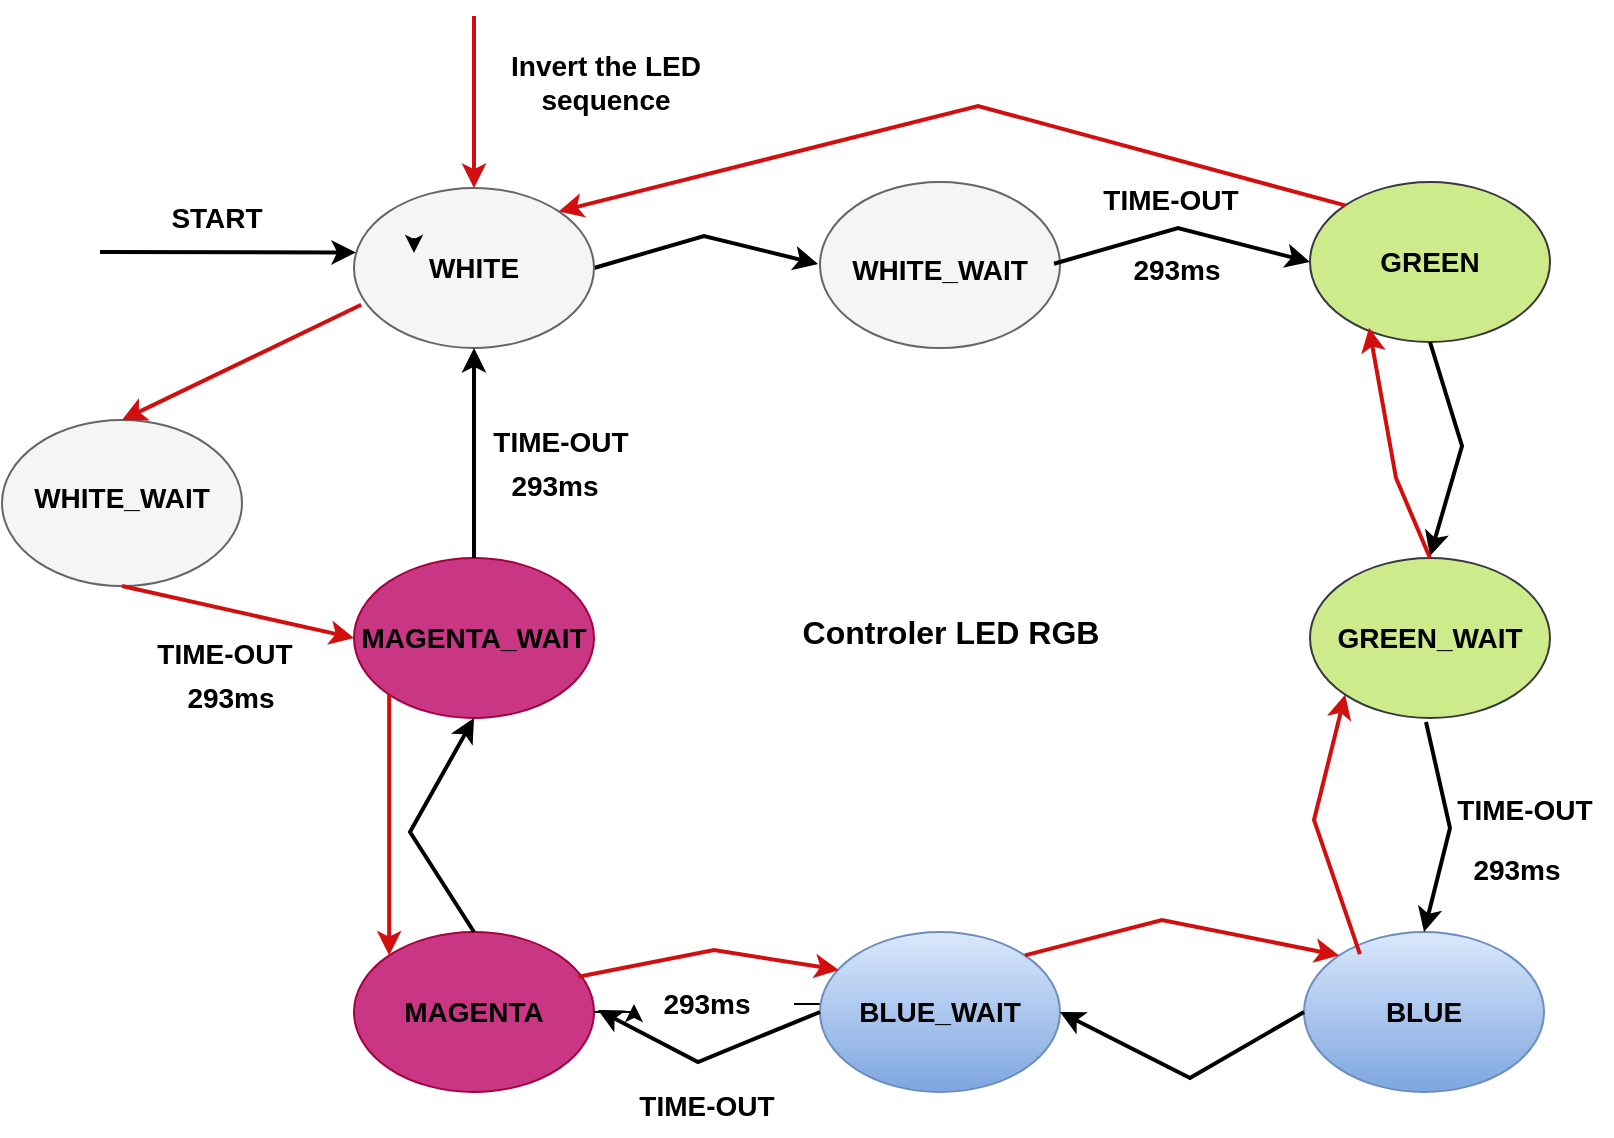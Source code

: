 <mxfile version="25.0.2">
  <diagram name="Pagină-1" id="TcodfHyN6SmUL0LaJ6Ek">
    <mxGraphModel dx="1500" dy="1024" grid="0" gridSize="10" guides="1" tooltips="1" connect="1" arrows="1" fold="1" page="1" pageScale="1" pageWidth="1169" pageHeight="827" background="#ffffff" math="0" shadow="0">
      <root>
        <mxCell id="0" />
        <mxCell id="1" parent="0" />
        <mxCell id="0WRwXrurPnLPy8FA2Ccs-5" value="" style="ellipse;whiteSpace=wrap;html=1;fillColor=#f5f5f5;strokeColor=#666666;fontColor=#333333;" parent="1" vertex="1">
          <mxGeometry x="542" y="100" width="120" height="83" as="geometry" />
        </mxCell>
        <mxCell id="0WRwXrurPnLPy8FA2Ccs-40" value="" style="edgeStyle=orthogonalEdgeStyle;rounded=0;orthogonalLoop=1;jettySize=auto;html=1;exitX=1;exitY=0.5;exitDx=0;exitDy=0;" parent="1" source="o3qul6ePy4JUyelCJQQg-4" target="0WRwXrurPnLPy8FA2Ccs-17" edge="1">
          <mxGeometry relative="1" as="geometry">
            <mxPoint x="429" y="515" as="sourcePoint" />
          </mxGeometry>
        </mxCell>
        <mxCell id="0WRwXrurPnLPy8FA2Ccs-7" value="" style="ellipse;whiteSpace=wrap;html=1;fillColor=#c93684;strokeColor=#A50040;fontColor=#ffffff;" parent="1" vertex="1">
          <mxGeometry x="309" y="475" width="120" height="80" as="geometry" />
        </mxCell>
        <mxCell id="0WRwXrurPnLPy8FA2Ccs-9" value="WHITE_WAIT" style="text;html=1;align=center;verticalAlign=middle;whiteSpace=wrap;rounded=0;fillColor=none;fontColor=#000000;fontSize=14;fontStyle=1" parent="1" vertex="1">
          <mxGeometry x="572" y="129" width="60" height="30" as="geometry" />
        </mxCell>
        <mxCell id="0WRwXrurPnLPy8FA2Ccs-17" value="" style="ellipse;whiteSpace=wrap;html=1;fillColor=#dae8fc;strokeColor=#6c8ebf;gradientColor=#7ea6e0;" parent="1" vertex="1">
          <mxGeometry x="542" y="475" width="120" height="80" as="geometry" />
        </mxCell>
        <mxCell id="0WRwXrurPnLPy8FA2Ccs-18" value="BLUE_WAIT" style="text;html=1;align=center;verticalAlign=middle;whiteSpace=wrap;rounded=0;fillColor=none;fontColor=#000000;fontSize=14;fontStyle=1" parent="1" vertex="1">
          <mxGeometry x="572" y="500" width="60" height="30" as="geometry" />
        </mxCell>
        <mxCell id="0WRwXrurPnLPy8FA2Ccs-19" value="MAGENTA" style="text;html=1;align=center;verticalAlign=middle;whiteSpace=wrap;rounded=0;fillColor=none;fontColor=#000000;fontSize=14;fontStyle=1" parent="1" vertex="1">
          <mxGeometry x="339" y="500" width="60" height="30" as="geometry" />
        </mxCell>
        <mxCell id="0WRwXrurPnLPy8FA2Ccs-20" value="" style="ellipse;whiteSpace=wrap;html=1;fillColor=#c93684;strokeColor=#A50040;fontColor=#ffffff;" parent="1" vertex="1">
          <mxGeometry x="309" y="288" width="120" height="80" as="geometry" />
        </mxCell>
        <mxCell id="0WRwXrurPnLPy8FA2Ccs-21" value="MAGENTA_WAIT" style="text;html=1;align=center;verticalAlign=middle;whiteSpace=wrap;rounded=0;fillColor=none;fontColor=#000000;fontSize=14;fontStyle=1" parent="1" vertex="1">
          <mxGeometry x="339" y="313" width="60" height="30" as="geometry" />
        </mxCell>
        <mxCell id="0WRwXrurPnLPy8FA2Ccs-26" value="" style="endArrow=classic;html=1;rounded=0;strokeColor=#000000;strokeWidth=2;exitX=1;exitY=0.5;exitDx=0;exitDy=0;" parent="1" source="0WRwXrurPnLPy8FA2Ccs-1" edge="1">
          <mxGeometry width="50" height="50" relative="1" as="geometry">
            <mxPoint x="441" y="73" as="sourcePoint" />
            <mxPoint x="541" y="141" as="targetPoint" />
            <Array as="points">
              <mxPoint x="484" y="127" />
            </Array>
          </mxGeometry>
        </mxCell>
        <mxCell id="0WRwXrurPnLPy8FA2Ccs-27" value="" style="endArrow=classic;html=1;rounded=0;strokeColor=#000000;strokeWidth=2;entryX=0;entryY=0.5;entryDx=0;entryDy=0;" parent="1" target="0WRwXrurPnLPy8FA2Ccs-8" edge="1">
          <mxGeometry width="50" height="50" relative="1" as="geometry">
            <mxPoint x="659" y="140.87" as="sourcePoint" />
            <mxPoint x="706" y="177" as="targetPoint" />
            <Array as="points">
              <mxPoint x="721" y="123" />
            </Array>
          </mxGeometry>
        </mxCell>
        <mxCell id="0WRwXrurPnLPy8FA2Ccs-29" value="TIME-OUT" style="text;html=1;align=center;verticalAlign=middle;whiteSpace=wrap;rounded=0;fillColor=none;fontColor=#000000;fontSize=14;fontStyle=1" parent="1" vertex="1">
          <mxGeometry x="674" y="94" width="87" height="30" as="geometry" />
        </mxCell>
        <mxCell id="0WRwXrurPnLPy8FA2Ccs-31" value="" style="group;rotation=90;" parent="1" vertex="1" connectable="0">
          <mxGeometry x="182" y="103" width="247" height="164" as="geometry" />
        </mxCell>
        <mxCell id="0WRwXrurPnLPy8FA2Ccs-1" value="" style="ellipse;whiteSpace=wrap;html=1;fillColor=#f5f5f5;strokeColor=#666666;fontColor=#333333;" parent="0WRwXrurPnLPy8FA2Ccs-31" vertex="1">
          <mxGeometry x="127" width="120" height="80" as="geometry" />
        </mxCell>
        <mxCell id="0WRwXrurPnLPy8FA2Ccs-2" value="WHITE" style="text;html=1;align=center;verticalAlign=middle;whiteSpace=wrap;rounded=0;fillColor=none;fontColor=#000000;fontSize=14;fontStyle=1" parent="0WRwXrurPnLPy8FA2Ccs-31" vertex="1">
          <mxGeometry x="157" y="25" width="60" height="30.0" as="geometry" />
        </mxCell>
        <mxCell id="0WRwXrurPnLPy8FA2Ccs-25" value="" style="endArrow=classic;html=1;rounded=0;entryX=0.008;entryY=0.403;entryDx=0;entryDy=0;entryPerimeter=0;strokeColor=#000000;strokeWidth=2;" parent="0WRwXrurPnLPy8FA2Ccs-31" target="0WRwXrurPnLPy8FA2Ccs-1" edge="1">
          <mxGeometry width="50" height="50" relative="1" as="geometry">
            <mxPoint y="32.0" as="sourcePoint" />
            <mxPoint x="461" y="247.0" as="targetPoint" />
          </mxGeometry>
        </mxCell>
        <mxCell id="0WRwXrurPnLPy8FA2Ccs-32" style="edgeStyle=orthogonalEdgeStyle;rounded=0;orthogonalLoop=1;jettySize=auto;html=1;exitX=0;exitY=0;exitDx=0;exitDy=0;entryX=0;entryY=0.25;entryDx=0;entryDy=0;" parent="0WRwXrurPnLPy8FA2Ccs-31" source="0WRwXrurPnLPy8FA2Ccs-2" target="0WRwXrurPnLPy8FA2Ccs-2" edge="1">
          <mxGeometry relative="1" as="geometry" />
        </mxCell>
        <mxCell id="o3qul6ePy4JUyelCJQQg-6" value="" style="endArrow=classic;html=1;rounded=0;entryX=0.5;entryY=0;entryDx=0;entryDy=0;strokeColor=#d20f0f;strokeWidth=2;" edge="1" parent="0WRwXrurPnLPy8FA2Ccs-31" target="0WRwXrurPnLPy8FA2Ccs-1">
          <mxGeometry width="50" height="50" relative="1" as="geometry">
            <mxPoint x="187" y="-86" as="sourcePoint" />
            <mxPoint x="148.5" y="-66" as="targetPoint" />
          </mxGeometry>
        </mxCell>
        <mxCell id="0WRwXrurPnLPy8FA2Ccs-33" value="" style="group" parent="1" vertex="1" connectable="0">
          <mxGeometry x="787" y="100" width="120" height="268" as="geometry" />
        </mxCell>
        <mxCell id="0WRwXrurPnLPy8FA2Ccs-8" value="" style="ellipse;whiteSpace=wrap;html=1;fillColor=#cdeb8b;strokeColor=#36393d;" parent="0WRwXrurPnLPy8FA2Ccs-33" vertex="1">
          <mxGeometry width="120" height="80" as="geometry" />
        </mxCell>
        <mxCell id="0WRwXrurPnLPy8FA2Ccs-10" value="GREEN" style="text;html=1;align=center;verticalAlign=middle;whiteSpace=wrap;rounded=0;fillColor=none;fontColor=#000000;fontSize=14;fontStyle=1" parent="0WRwXrurPnLPy8FA2Ccs-33" vertex="1">
          <mxGeometry x="30" y="25" width="60" height="30" as="geometry" />
        </mxCell>
        <mxCell id="0WRwXrurPnLPy8FA2Ccs-11" value="" style="ellipse;whiteSpace=wrap;html=1;fillColor=#cdeb8b;strokeColor=#36393d;" parent="0WRwXrurPnLPy8FA2Ccs-33" vertex="1">
          <mxGeometry y="188" width="120" height="80" as="geometry" />
        </mxCell>
        <mxCell id="0WRwXrurPnLPy8FA2Ccs-12" value="GREEN_WAIT" style="text;html=1;align=center;verticalAlign=middle;whiteSpace=wrap;rounded=0;fillColor=none;fontColor=#000000;fontSize=14;fontStyle=1" parent="0WRwXrurPnLPy8FA2Ccs-33" vertex="1">
          <mxGeometry x="30" y="213" width="60" height="30" as="geometry" />
        </mxCell>
        <mxCell id="0WRwXrurPnLPy8FA2Ccs-30" value="" style="endArrow=classic;html=1;rounded=0;strokeColor=#000000;strokeWidth=2;exitX=0.5;exitY=1;exitDx=0;exitDy=0;" parent="0WRwXrurPnLPy8FA2Ccs-33" source="0WRwXrurPnLPy8FA2Ccs-8" edge="1">
          <mxGeometry width="50" height="50" relative="1" as="geometry">
            <mxPoint x="-206" y="186.75" as="sourcePoint" />
            <mxPoint x="60" y="187" as="targetPoint" />
            <Array as="points">
              <mxPoint x="76" y="132" />
            </Array>
          </mxGeometry>
        </mxCell>
        <mxCell id="o3qul6ePy4JUyelCJQQg-20" value="" style="endArrow=classic;html=1;rounded=0;entryX=0.246;entryY=0.911;entryDx=0;entryDy=0;strokeColor=#d20f0f;strokeWidth=2;exitX=0.5;exitY=0;exitDx=0;exitDy=0;entryPerimeter=0;" edge="1" parent="0WRwXrurPnLPy8FA2Ccs-33" source="0WRwXrurPnLPy8FA2Ccs-11" target="0WRwXrurPnLPy8FA2Ccs-8">
          <mxGeometry width="50" height="50" relative="1" as="geometry">
            <mxPoint x="35" y="396" as="sourcePoint" />
            <mxPoint x="28" y="266" as="targetPoint" />
            <Array as="points">
              <mxPoint x="43" y="148" />
            </Array>
          </mxGeometry>
        </mxCell>
        <mxCell id="0WRwXrurPnLPy8FA2Ccs-34" value="" style="group" parent="1" vertex="1" connectable="0">
          <mxGeometry x="784" y="475" width="120" height="80" as="geometry" />
        </mxCell>
        <mxCell id="0WRwXrurPnLPy8FA2Ccs-6" value="" style="ellipse;whiteSpace=wrap;html=1;fillColor=#dae8fc;strokeColor=#6c8ebf;gradientColor=#7ea6e0;" parent="0WRwXrurPnLPy8FA2Ccs-34" vertex="1">
          <mxGeometry width="120" height="80" as="geometry" />
        </mxCell>
        <mxCell id="0WRwXrurPnLPy8FA2Ccs-16" value="BLUE" style="text;html=1;align=center;verticalAlign=middle;whiteSpace=wrap;rounded=0;fillColor=none;fontColor=#000000;fontSize=14;fontStyle=1" parent="0WRwXrurPnLPy8FA2Ccs-34" vertex="1">
          <mxGeometry x="30" y="25" width="60" height="30" as="geometry" />
        </mxCell>
        <mxCell id="0WRwXrurPnLPy8FA2Ccs-36" value="" style="endArrow=classic;html=1;rounded=0;strokeColor=#000000;strokeWidth=2;entryX=0.5;entryY=0;entryDx=0;entryDy=0;" parent="1" target="0WRwXrurPnLPy8FA2Ccs-6" edge="1">
          <mxGeometry width="50" height="50" relative="1" as="geometry">
            <mxPoint x="845" y="370" as="sourcePoint" />
            <mxPoint x="907" y="443" as="targetPoint" />
            <Array as="points">
              <mxPoint x="857" y="423" />
            </Array>
          </mxGeometry>
        </mxCell>
        <mxCell id="0WRwXrurPnLPy8FA2Ccs-37" value="TIME-OUT" style="text;html=1;align=center;verticalAlign=middle;whiteSpace=wrap;rounded=0;fillColor=none;fontColor=#000000;fontSize=14;fontStyle=1" parent="1" vertex="1">
          <mxGeometry x="851" y="399" width="87" height="30" as="geometry" />
        </mxCell>
        <mxCell id="0WRwXrurPnLPy8FA2Ccs-38" value="" style="endArrow=classic;html=1;rounded=0;strokeColor=#000000;strokeWidth=2;entryX=1;entryY=0.5;entryDx=0;entryDy=0;exitX=0;exitY=0.5;exitDx=0;exitDy=0;" parent="1" source="0WRwXrurPnLPy8FA2Ccs-6" target="0WRwXrurPnLPy8FA2Ccs-17" edge="1">
          <mxGeometry width="50" height="50" relative="1" as="geometry">
            <mxPoint x="855" y="380" as="sourcePoint" />
            <mxPoint x="854" y="485" as="targetPoint" />
            <Array as="points">
              <mxPoint x="727" y="548" />
            </Array>
          </mxGeometry>
        </mxCell>
        <mxCell id="0WRwXrurPnLPy8FA2Ccs-39" value="" style="endArrow=classic;html=1;rounded=0;strokeColor=#000000;strokeWidth=2;exitX=0;exitY=0.5;exitDx=0;exitDy=0;" parent="1" source="0WRwXrurPnLPy8FA2Ccs-17" edge="1">
          <mxGeometry width="50" height="50" relative="1" as="geometry">
            <mxPoint x="547" y="514.38" as="sourcePoint" />
            <mxPoint x="431" y="514" as="targetPoint" />
            <Array as="points">
              <mxPoint x="481" y="540" />
            </Array>
          </mxGeometry>
        </mxCell>
        <mxCell id="0WRwXrurPnLPy8FA2Ccs-41" value="TIME-OUT" style="text;html=1;align=center;verticalAlign=middle;whiteSpace=wrap;rounded=0;fillColor=none;fontColor=#000000;fontSize=14;fontStyle=1" parent="1" vertex="1">
          <mxGeometry x="442" y="547" width="87" height="30" as="geometry" />
        </mxCell>
        <mxCell id="0WRwXrurPnLPy8FA2Ccs-42" value="START" style="text;html=1;align=center;verticalAlign=middle;whiteSpace=wrap;rounded=0;fillColor=none;fontColor=#000000;fontSize=14;fontStyle=1" parent="1" vertex="1">
          <mxGeometry x="197" y="103" width="87" height="30" as="geometry" />
        </mxCell>
        <mxCell id="0WRwXrurPnLPy8FA2Ccs-43" value="" style="endArrow=classic;html=1;rounded=0;strokeColor=#000000;strokeWidth=2;entryX=0.5;entryY=1;entryDx=0;entryDy=0;exitX=0.5;exitY=0;exitDx=0;exitDy=0;" parent="1" source="0WRwXrurPnLPy8FA2Ccs-20" target="0WRwXrurPnLPy8FA2Ccs-1" edge="1">
          <mxGeometry width="50" height="50" relative="1" as="geometry">
            <mxPoint x="794" y="525" as="sourcePoint" />
            <mxPoint x="672" y="525" as="targetPoint" />
          </mxGeometry>
        </mxCell>
        <mxCell id="0WRwXrurPnLPy8FA2Ccs-44" value="" style="endArrow=classic;html=1;rounded=0;strokeColor=#000000;strokeWidth=2;entryX=0.5;entryY=1;entryDx=0;entryDy=0;exitX=0.5;exitY=0;exitDx=0;exitDy=0;" parent="1" source="0WRwXrurPnLPy8FA2Ccs-7" target="0WRwXrurPnLPy8FA2Ccs-20" edge="1">
          <mxGeometry width="50" height="50" relative="1" as="geometry">
            <mxPoint x="804" y="535" as="sourcePoint" />
            <mxPoint x="682" y="535" as="targetPoint" />
            <Array as="points">
              <mxPoint x="337" y="425" />
            </Array>
          </mxGeometry>
        </mxCell>
        <mxCell id="o3qul6ePy4JUyelCJQQg-2" value="293ms" style="text;html=1;align=center;verticalAlign=middle;whiteSpace=wrap;rounded=0;fillColor=none;fontColor=#000000;fontSize=14;fontStyle=1" vertex="1" parent="1">
          <mxGeometry x="677" y="129" width="87" height="30" as="geometry" />
        </mxCell>
        <mxCell id="o3qul6ePy4JUyelCJQQg-3" value="293ms" style="text;html=1;align=center;verticalAlign=middle;whiteSpace=wrap;rounded=0;fillColor=none;fontColor=#000000;fontSize=14;fontStyle=1" vertex="1" parent="1">
          <mxGeometry x="847" y="429" width="87" height="30" as="geometry" />
        </mxCell>
        <mxCell id="o3qul6ePy4JUyelCJQQg-5" value="" style="edgeStyle=orthogonalEdgeStyle;rounded=0;orthogonalLoop=1;jettySize=auto;html=1;exitX=1;exitY=0.5;exitDx=0;exitDy=0;" edge="1" parent="1" source="0WRwXrurPnLPy8FA2Ccs-7" target="o3qul6ePy4JUyelCJQQg-4">
          <mxGeometry relative="1" as="geometry">
            <mxPoint x="429" y="515" as="sourcePoint" />
            <mxPoint x="542" y="515" as="targetPoint" />
          </mxGeometry>
        </mxCell>
        <mxCell id="o3qul6ePy4JUyelCJQQg-4" value="293ms" style="text;html=1;align=center;verticalAlign=middle;whiteSpace=wrap;rounded=0;fillColor=none;fontColor=#000000;fontSize=14;fontStyle=1" vertex="1" parent="1">
          <mxGeometry x="442" y="496" width="87" height="30" as="geometry" />
        </mxCell>
        <mxCell id="o3qul6ePy4JUyelCJQQg-8" value="&lt;font style=&quot;font-size: 14px;&quot; color=&quot;#000000&quot;&gt;&lt;b style=&quot;&quot;&gt;Invert the LED sequence&lt;/b&gt;&lt;/font&gt;" style="text;html=1;align=center;verticalAlign=middle;whiteSpace=wrap;rounded=0;" vertex="1" parent="1">
          <mxGeometry x="366" y="35" width="138" height="30" as="geometry" />
        </mxCell>
        <mxCell id="o3qul6ePy4JUyelCJQQg-9" value="" style="ellipse;whiteSpace=wrap;html=1;fillColor=#f5f5f5;strokeColor=#666666;fontColor=#333333;" vertex="1" parent="1">
          <mxGeometry x="133" y="219" width="120" height="83" as="geometry" />
        </mxCell>
        <mxCell id="o3qul6ePy4JUyelCJQQg-10" value="WHITE_WAIT" style="text;html=1;align=center;verticalAlign=middle;whiteSpace=wrap;rounded=0;fillColor=none;fontColor=#000000;fontSize=14;fontStyle=1" vertex="1" parent="1">
          <mxGeometry x="163" y="243" width="60" height="30" as="geometry" />
        </mxCell>
        <mxCell id="o3qul6ePy4JUyelCJQQg-11" value="" style="endArrow=classic;html=1;rounded=0;entryX=0.5;entryY=0;entryDx=0;entryDy=0;strokeColor=#d20f0f;strokeWidth=2;exitX=0.03;exitY=0.73;exitDx=0;exitDy=0;exitPerimeter=0;" edge="1" parent="1" source="0WRwXrurPnLPy8FA2Ccs-1" target="o3qul6ePy4JUyelCJQQg-9">
          <mxGeometry width="50" height="50" relative="1" as="geometry">
            <mxPoint x="379" y="27" as="sourcePoint" />
            <mxPoint x="379" y="113" as="targetPoint" />
          </mxGeometry>
        </mxCell>
        <mxCell id="o3qul6ePy4JUyelCJQQg-12" value="" style="endArrow=classic;html=1;rounded=0;entryX=0;entryY=0.5;entryDx=0;entryDy=0;strokeColor=#d20f0f;strokeWidth=2;exitX=0.5;exitY=1;exitDx=0;exitDy=0;" edge="1" parent="1" source="o3qul6ePy4JUyelCJQQg-9" target="0WRwXrurPnLPy8FA2Ccs-20">
          <mxGeometry width="50" height="50" relative="1" as="geometry">
            <mxPoint x="323" y="171" as="sourcePoint" />
            <mxPoint x="184" y="215" as="targetPoint" />
          </mxGeometry>
        </mxCell>
        <mxCell id="0WRwXrurPnLPy8FA2Ccs-45" value="TIME-OUT" style="text;html=1;align=center;verticalAlign=middle;whiteSpace=wrap;rounded=0;fillColor=none;fontColor=#000000;fontSize=14;fontStyle=1" parent="1" vertex="1">
          <mxGeometry x="369" y="215" width="87" height="30" as="geometry" />
        </mxCell>
        <mxCell id="o3qul6ePy4JUyelCJQQg-13" value="293ms" style="text;html=1;align=center;verticalAlign=middle;whiteSpace=wrap;rounded=0;fillColor=none;fontColor=#000000;fontSize=14;fontStyle=1" vertex="1" parent="1">
          <mxGeometry x="366" y="237" width="87" height="30" as="geometry" />
        </mxCell>
        <mxCell id="o3qul6ePy4JUyelCJQQg-14" value="TIME-OUT" style="text;html=1;align=center;verticalAlign=middle;whiteSpace=wrap;rounded=0;fillColor=none;fontColor=#000000;fontSize=14;fontStyle=1" vertex="1" parent="1">
          <mxGeometry x="201" y="321" width="87" height="30" as="geometry" />
        </mxCell>
        <mxCell id="o3qul6ePy4JUyelCJQQg-15" value="293ms" style="text;html=1;align=center;verticalAlign=middle;whiteSpace=wrap;rounded=0;fillColor=none;fontColor=#000000;fontSize=14;fontStyle=1" vertex="1" parent="1">
          <mxGeometry x="204" y="343" width="87" height="30" as="geometry" />
        </mxCell>
        <mxCell id="o3qul6ePy4JUyelCJQQg-16" value="" style="endArrow=classic;html=1;rounded=0;entryX=0;entryY=0;entryDx=0;entryDy=0;strokeColor=#d20f0f;strokeWidth=2;exitX=0;exitY=1;exitDx=0;exitDy=0;" edge="1" parent="1" source="0WRwXrurPnLPy8FA2Ccs-20" target="0WRwXrurPnLPy8FA2Ccs-7">
          <mxGeometry width="50" height="50" relative="1" as="geometry">
            <mxPoint x="323" y="171" as="sourcePoint" />
            <mxPoint x="203" y="229" as="targetPoint" />
          </mxGeometry>
        </mxCell>
        <mxCell id="o3qul6ePy4JUyelCJQQg-17" value="" style="endArrow=classic;html=1;rounded=0;entryX=0.079;entryY=0.237;entryDx=0;entryDy=0;strokeColor=#d20f0f;strokeWidth=2;exitX=0.935;exitY=0.28;exitDx=0;exitDy=0;entryPerimeter=0;exitPerimeter=0;" edge="1" parent="1" source="0WRwXrurPnLPy8FA2Ccs-7" target="0WRwXrurPnLPy8FA2Ccs-17">
          <mxGeometry width="50" height="50" relative="1" as="geometry">
            <mxPoint x="337" y="366" as="sourcePoint" />
            <mxPoint x="337" y="497" as="targetPoint" />
            <Array as="points">
              <mxPoint x="489" y="484" />
            </Array>
          </mxGeometry>
        </mxCell>
        <mxCell id="o3qul6ePy4JUyelCJQQg-18" value="" style="endArrow=classic;html=1;rounded=0;entryX=0;entryY=0;entryDx=0;entryDy=0;strokeColor=#d20f0f;strokeWidth=2;exitX=1;exitY=0;exitDx=0;exitDy=0;" edge="1" parent="1" source="0WRwXrurPnLPy8FA2Ccs-17" target="0WRwXrurPnLPy8FA2Ccs-6">
          <mxGeometry width="50" height="50" relative="1" as="geometry">
            <mxPoint x="431" y="507" as="sourcePoint" />
            <mxPoint x="561" y="504" as="targetPoint" />
            <Array as="points">
              <mxPoint x="713" y="469" />
            </Array>
          </mxGeometry>
        </mxCell>
        <mxCell id="o3qul6ePy4JUyelCJQQg-19" value="" style="endArrow=classic;html=1;rounded=0;entryX=0;entryY=1;entryDx=0;entryDy=0;strokeColor=#d20f0f;strokeWidth=2;exitX=0.233;exitY=0.138;exitDx=0;exitDy=0;exitPerimeter=0;" edge="1" parent="1" source="0WRwXrurPnLPy8FA2Ccs-6" target="0WRwXrurPnLPy8FA2Ccs-11">
          <mxGeometry width="50" height="50" relative="1" as="geometry">
            <mxPoint x="654" y="497" as="sourcePoint" />
            <mxPoint x="812" y="497" as="targetPoint" />
            <Array as="points">
              <mxPoint x="789" y="419" />
            </Array>
          </mxGeometry>
        </mxCell>
        <mxCell id="o3qul6ePy4JUyelCJQQg-21" value="" style="endArrow=classic;html=1;rounded=0;entryX=1;entryY=0;entryDx=0;entryDy=0;strokeColor=#d20f0f;strokeWidth=2;exitX=0;exitY=0;exitDx=0;exitDy=0;" edge="1" parent="1" source="0WRwXrurPnLPy8FA2Ccs-8" target="0WRwXrurPnLPy8FA2Ccs-1">
          <mxGeometry width="50" height="50" relative="1" as="geometry">
            <mxPoint x="857" y="298" as="sourcePoint" />
            <mxPoint x="827" y="183" as="targetPoint" />
            <Array as="points">
              <mxPoint x="621" y="62" />
            </Array>
          </mxGeometry>
        </mxCell>
        <mxCell id="o3qul6ePy4JUyelCJQQg-22" value="&lt;font style=&quot;font-size: 16px;&quot; color=&quot;#000000&quot;&gt;&lt;b style=&quot;&quot;&gt;Controler LED RGB&lt;/b&gt;&lt;/font&gt;" style="text;html=1;align=center;verticalAlign=middle;whiteSpace=wrap;rounded=0;" vertex="1" parent="1">
          <mxGeometry x="501" y="310" width="213" height="30" as="geometry" />
        </mxCell>
      </root>
    </mxGraphModel>
  </diagram>
</mxfile>
